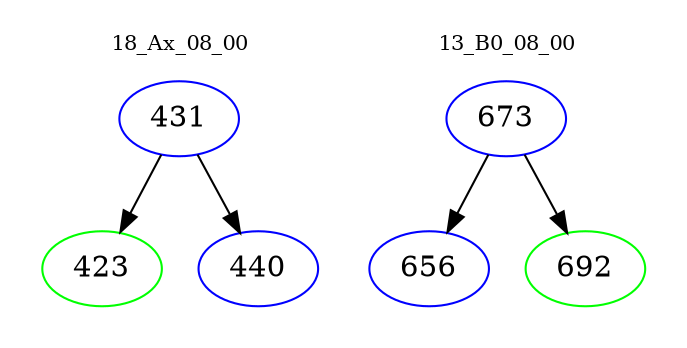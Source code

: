 digraph{
subgraph cluster_0 {
color = white
label = "18_Ax_08_00";
fontsize=10;
T0_431 [label="431", color="blue"]
T0_431 -> T0_423 [color="black"]
T0_423 [label="423", color="green"]
T0_431 -> T0_440 [color="black"]
T0_440 [label="440", color="blue"]
}
subgraph cluster_1 {
color = white
label = "13_B0_08_00";
fontsize=10;
T1_673 [label="673", color="blue"]
T1_673 -> T1_656 [color="black"]
T1_656 [label="656", color="blue"]
T1_673 -> T1_692 [color="black"]
T1_692 [label="692", color="green"]
}
}
